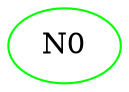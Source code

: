 

strict graph {
	N0 [color=green]
}

strict graph {
	N8 [color=green]
	N1 -- N0
	N1 [color=yellow]
	N0 -- N1
	N0 [color=green]
}